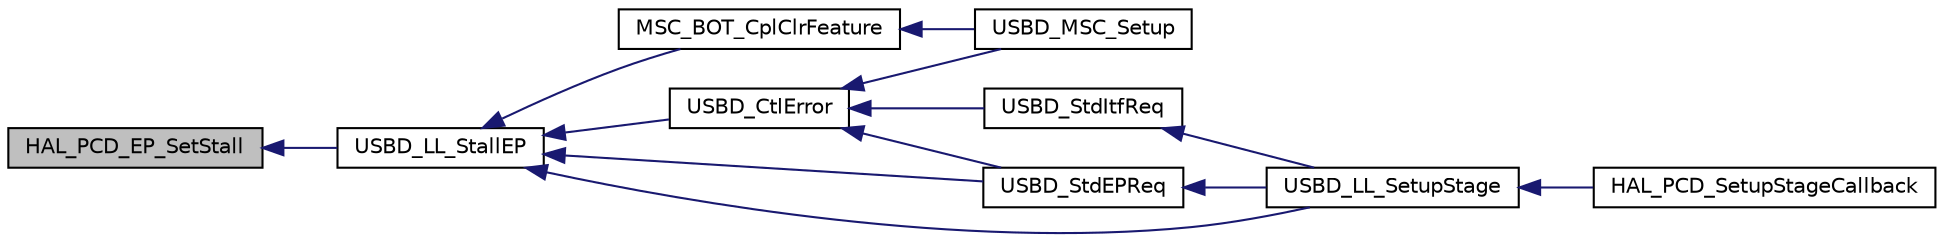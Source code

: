 digraph "HAL_PCD_EP_SetStall"
{
  edge [fontname="Helvetica",fontsize="10",labelfontname="Helvetica",labelfontsize="10"];
  node [fontname="Helvetica",fontsize="10",shape=record];
  rankdir="LR";
  Node56 [label="HAL_PCD_EP_SetStall",height=0.2,width=0.4,color="black", fillcolor="grey75", style="filled", fontcolor="black"];
  Node56 -> Node57 [dir="back",color="midnightblue",fontsize="10",style="solid",fontname="Helvetica"];
  Node57 [label="USBD_LL_StallEP",height=0.2,width=0.4,color="black", fillcolor="white", style="filled",URL="$group___u_s_b_d___c_o_r_e___exported___functions_prototype.html#gabc2b4a7c8307e04955b015fd32057ec7",tooltip="Sets a Stall condition on an endpoint of the Low Level Driver. "];
  Node57 -> Node58 [dir="back",color="midnightblue",fontsize="10",style="solid",fontname="Helvetica"];
  Node58 [label="MSC_BOT_CplClrFeature",height=0.2,width=0.4,color="black", fillcolor="white", style="filled",URL="$group___m_s_c___b_o_t___private___functions.html#gae59234b7fe768ccdf5294ddfc5abc757",tooltip="MSC_BOT_CplClrFeature Complete the clear feature request. "];
  Node58 -> Node59 [dir="back",color="midnightblue",fontsize="10",style="solid",fontname="Helvetica"];
  Node59 [label="USBD_MSC_Setup",height=0.2,width=0.4,color="black", fillcolor="white", style="filled",URL="$group___m_s_c___c_o_r_e___private___functions.html#gaf7c2344d42242f52ce4e1f9d68c7b0b9",tooltip="USBD_MSC_Setup Handle the MSC specific requests. "];
  Node57 -> Node60 [dir="back",color="midnightblue",fontsize="10",style="solid",fontname="Helvetica"];
  Node60 [label="USBD_LL_SetupStage",height=0.2,width=0.4,color="black", fillcolor="white", style="filled",URL="$group___u_s_b_d___c_o_r_e___private___functions.html#gabdcdfefaffa1651c77a38d08eb3a82ce",tooltip="USBD_SetupStage Handle the setup stage. "];
  Node60 -> Node61 [dir="back",color="midnightblue",fontsize="10",style="solid",fontname="Helvetica"];
  Node61 [label="HAL_PCD_SetupStageCallback",height=0.2,width=0.4,color="black", fillcolor="white", style="filled",URL="$group___p_c_d___exported___functions___group2.html#ga9d72aa4d3d984b164047b081d4566f6d",tooltip="SetupStage callback. "];
  Node57 -> Node62 [dir="back",color="midnightblue",fontsize="10",style="solid",fontname="Helvetica"];
  Node62 [label="USBD_StdEPReq",height=0.2,width=0.4,color="black", fillcolor="white", style="filled",URL="$group___u_s_b_d___r_e_q___private___functions.html#ga46d1a0a4e23e1e8c80167dcdc59b2538",tooltip="USBD_StdEPReq Handle standard usb endpoint requests. "];
  Node62 -> Node60 [dir="back",color="midnightblue",fontsize="10",style="solid",fontname="Helvetica"];
  Node57 -> Node63 [dir="back",color="midnightblue",fontsize="10",style="solid",fontname="Helvetica"];
  Node63 [label="USBD_CtlError",height=0.2,width=0.4,color="black", fillcolor="white", style="filled",URL="$group___u_s_b_d___r_e_q___private___functions.html#ga48795256b00d45158aa8036e843d300a",tooltip="USBD_CtlError Handle USB low level Error. "];
  Node63 -> Node59 [dir="back",color="midnightblue",fontsize="10",style="solid",fontname="Helvetica"];
  Node63 -> Node64 [dir="back",color="midnightblue",fontsize="10",style="solid",fontname="Helvetica"];
  Node64 [label="USBD_StdItfReq",height=0.2,width=0.4,color="black", fillcolor="white", style="filled",URL="$group___u_s_b_d___r_e_q___private___functions.html#gac1c8cd8a59f1c99887f131a4299f31b1",tooltip="USBD_StdItfReq Handle standard usb interface requests. "];
  Node64 -> Node60 [dir="back",color="midnightblue",fontsize="10",style="solid",fontname="Helvetica"];
  Node63 -> Node62 [dir="back",color="midnightblue",fontsize="10",style="solid",fontname="Helvetica"];
}

